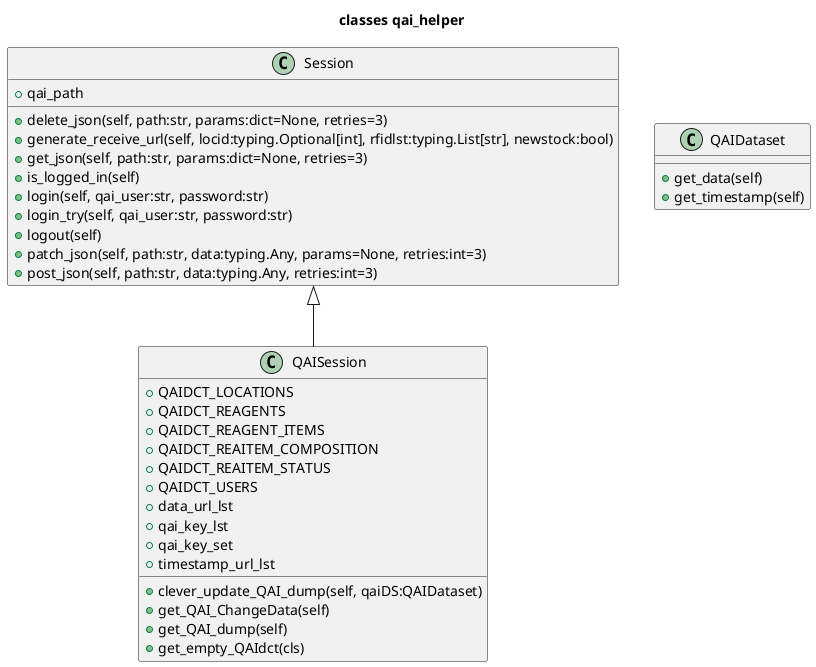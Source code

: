 @startuml
title classes qai_helper
class Session {
    +qai_path
    +delete_json(self, path:str, params:dict=None, retries=3)
    +generate_receive_url(self, locid:typing.Optional[int], rfidlst:typing.List[str], newstock:bool)
    +get_json(self, path:str, params:dict=None, retries=3)
    +is_logged_in(self)
    +login(self, qai_user:str, password:str)
    +login_try(self, qai_user:str, password:str)
    +logout(self)
    +patch_json(self, path:str, data:typing.Any, params=None, retries:int=3)
    +post_json(self, path:str, data:typing.Any, retries:int=3)
}
class QAIDataset {
    +get_data(self)
    +get_timestamp(self)
}
class QAISession {
    +QAIDCT_LOCATIONS
    +QAIDCT_REAGENTS
    +QAIDCT_REAGENT_ITEMS
    +QAIDCT_REAITEM_COMPOSITION
    +QAIDCT_REAITEM_STATUS
    +QAIDCT_USERS
    +data_url_lst
    +qai_key_lst
    +qai_key_set
    +timestamp_url_lst
    +clever_update_QAI_dump(self, qaiDS:QAIDataset)
    +get_QAI_ChangeData(self)
    +get_QAI_dump(self)
    +get_empty_QAIdct(cls)
}

Session <|-- QAISession

@enduml
